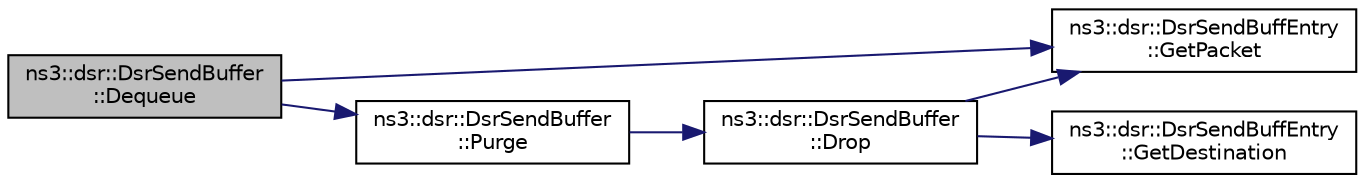 digraph "ns3::dsr::DsrSendBuffer::Dequeue"
{
 // LATEX_PDF_SIZE
  edge [fontname="Helvetica",fontsize="10",labelfontname="Helvetica",labelfontsize="10"];
  node [fontname="Helvetica",fontsize="10",shape=record];
  rankdir="LR";
  Node1 [label="ns3::dsr::DsrSendBuffer\l::Dequeue",height=0.2,width=0.4,color="black", fillcolor="grey75", style="filled", fontcolor="black",tooltip="Return first found (the earliest) entry for the given destination."];
  Node1 -> Node2 [color="midnightblue",fontsize="10",style="solid",fontname="Helvetica"];
  Node2 [label="ns3::dsr::DsrSendBuffEntry\l::GetPacket",height=0.2,width=0.4,color="black", fillcolor="white", style="filled",URL="$classns3_1_1dsr_1_1_dsr_send_buff_entry.html#ac9ddaab190bf17f44ebe3c6d24af9a30",tooltip="Get pointer to entry's packet."];
  Node1 -> Node3 [color="midnightblue",fontsize="10",style="solid",fontname="Helvetica"];
  Node3 [label="ns3::dsr::DsrSendBuffer\l::Purge",height=0.2,width=0.4,color="black", fillcolor="white", style="filled",URL="$classns3_1_1dsr_1_1_dsr_send_buffer.html#a4fc2bdaf29505ff9ec26f75b2e387e29",tooltip="Remove all expired entries."];
  Node3 -> Node4 [color="midnightblue",fontsize="10",style="solid",fontname="Helvetica"];
  Node4 [label="ns3::dsr::DsrSendBuffer\l::Drop",height=0.2,width=0.4,color="black", fillcolor="white", style="filled",URL="$classns3_1_1dsr_1_1_dsr_send_buffer.html#ae076b4ebb909c5dc7deda45d905b8e97",tooltip="Notify that packet is dropped from queue by timeout."];
  Node4 -> Node5 [color="midnightblue",fontsize="10",style="solid",fontname="Helvetica"];
  Node5 [label="ns3::dsr::DsrSendBuffEntry\l::GetDestination",height=0.2,width=0.4,color="black", fillcolor="white", style="filled",URL="$classns3_1_1dsr_1_1_dsr_send_buff_entry.html#aa9541da3df815082b0c8ae5fd8db1dc0",tooltip="Get destination address of entry."];
  Node4 -> Node2 [color="midnightblue",fontsize="10",style="solid",fontname="Helvetica"];
}

